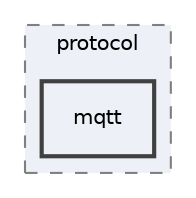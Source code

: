 digraph "/Users/jlu/zeek/src/analyzer/protocol/mqtt"
{
 // LATEX_PDF_SIZE
  edge [fontname="Helvetica",fontsize="10",labelfontname="Helvetica",labelfontsize="10"];
  node [fontname="Helvetica",fontsize="10",shape=record];
  compound=true
  subgraph clusterdir_5b88579d87e8de5dcee2ef4958d0594c {
    graph [ bgcolor="#edf0f7", pencolor="grey50", style="filled,dashed,", label="protocol", fontname="Helvetica", fontsize="10", URL="dir_5b88579d87e8de5dcee2ef4958d0594c.html"]
  dir_6b898e9b595c93a85acba96facdfe95f [shape=box, label="mqtt", style="filled,bold,", fillcolor="#edf0f7", color="grey25", URL="dir_6b898e9b595c93a85acba96facdfe95f.html"];
  }
}
